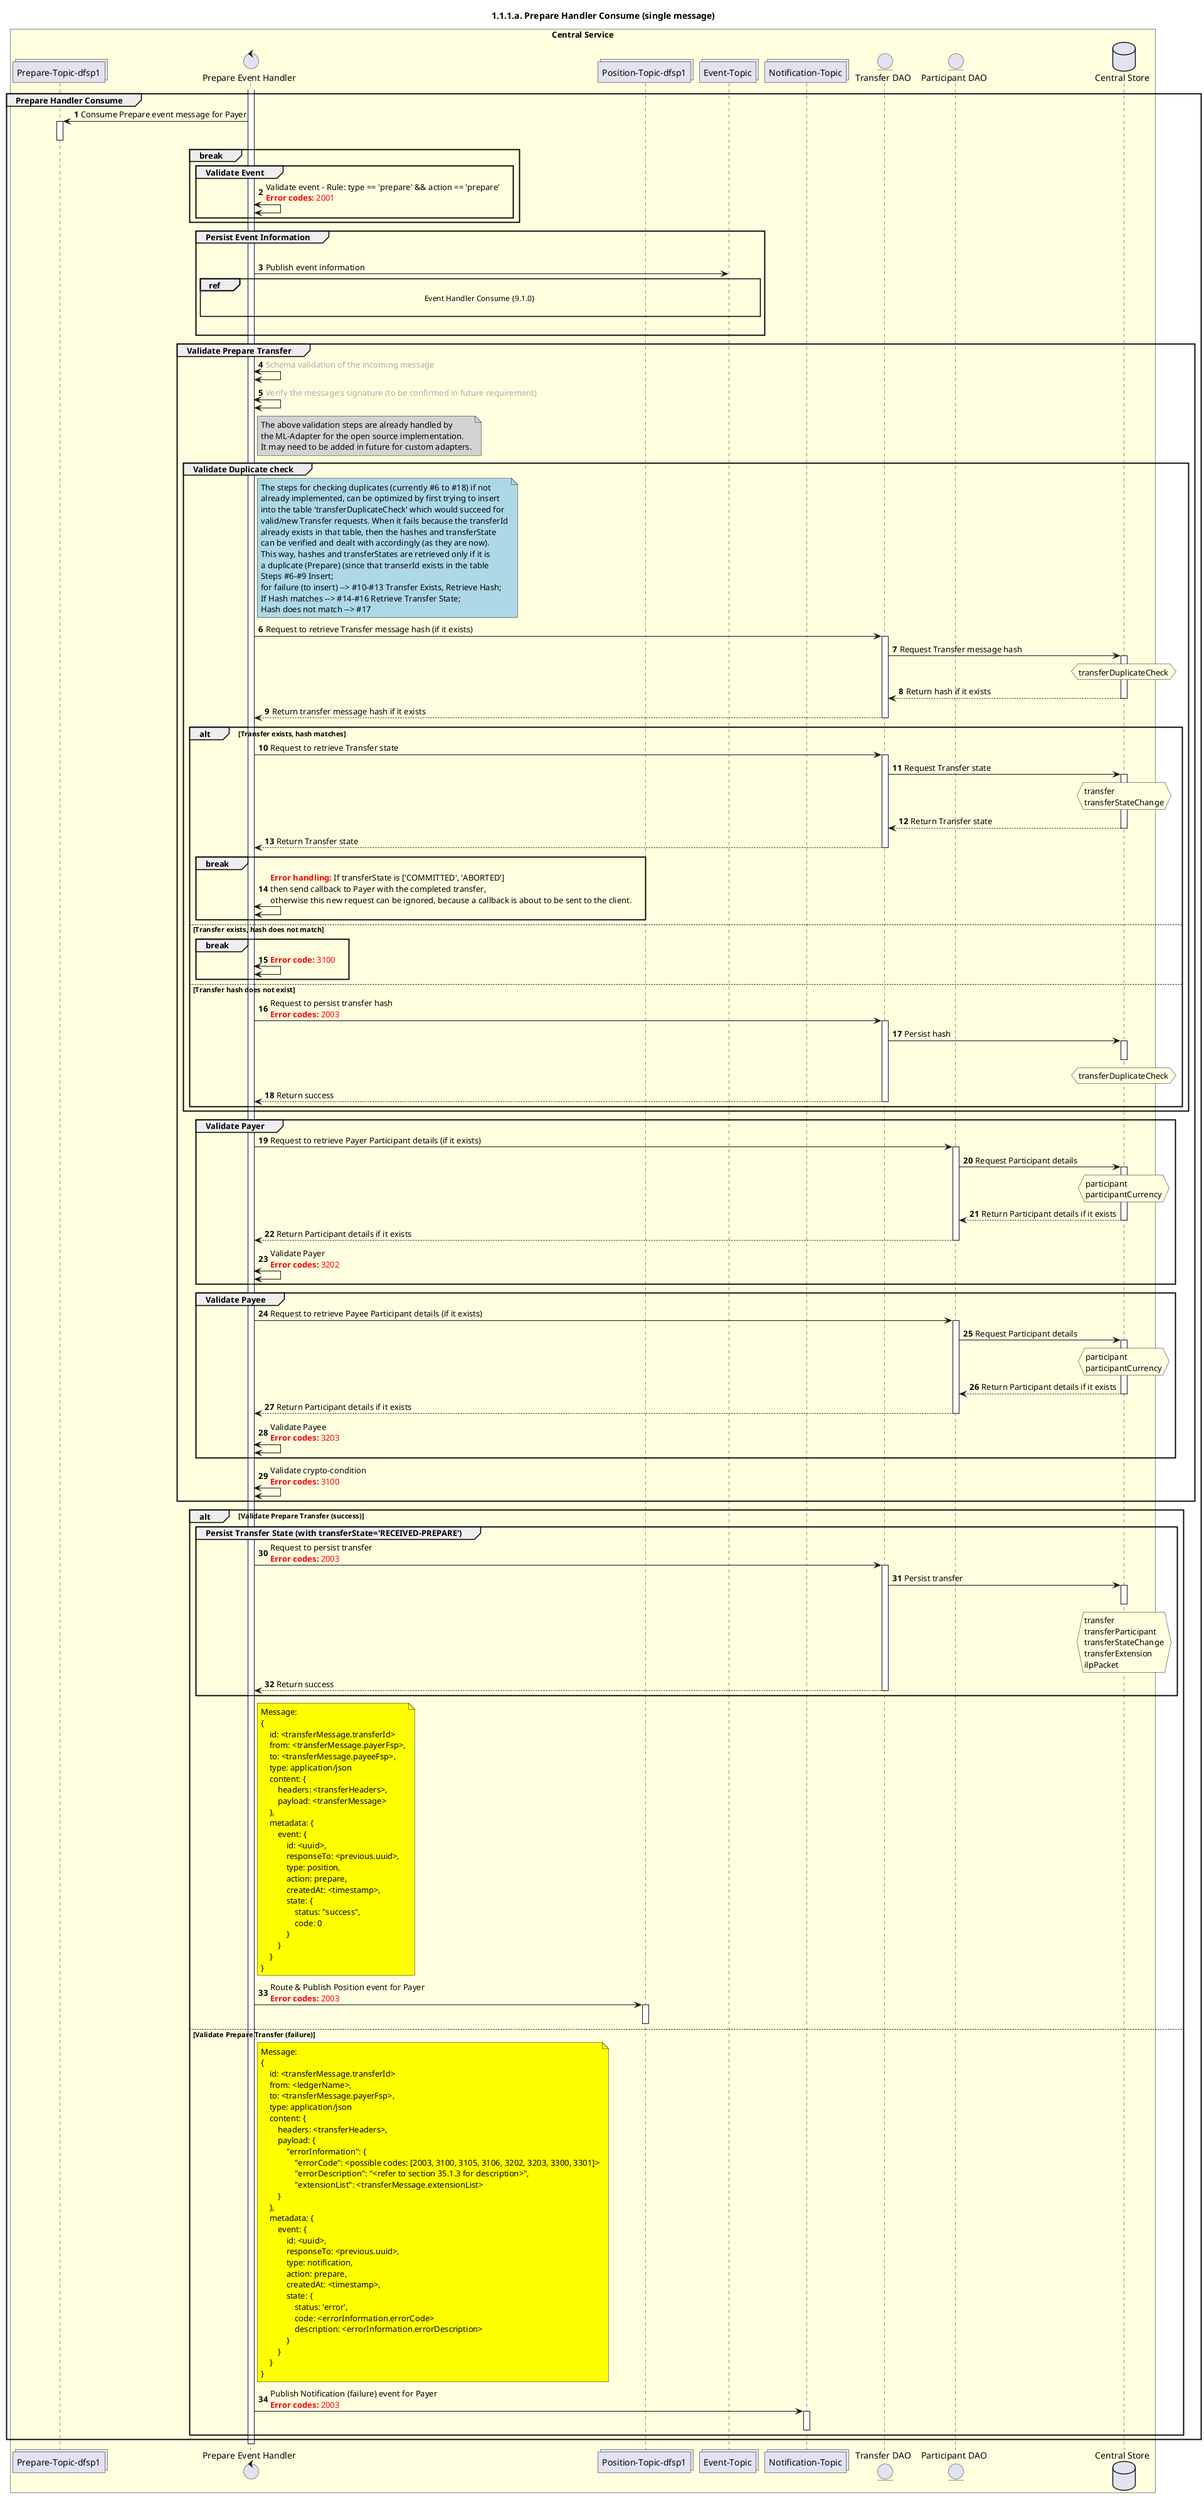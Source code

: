 @startuml
' declate title
title 1.1.1.a. Prepare Handler Consume (single message)

autonumber

' Actor Keys:
'   boundary - APIs/Interfaces, etc
'   collections - Kafka Topics
'   control - Kafka Consumers
'   entity - Database Access Objects
'   database - Database Persistance Store

' declare actors
collections "Prepare-Topic-dfsp1" as TOPIC_PREPARE_DFSP1
control "Prepare Event Handler" as PREP_HANDLER
collections "Position-Topic-dfsp1" as TOPIC_POSITION_DFSP1
collections "Event-Topic" as TOPIC_EVENTS
collections "Notification-Topic" as TOPIC_NOTIFICATIONS
entity "Transfer DAO" as TRANS_DAO
entity "Participant DAO" as PARTICIPANT_DAO
database "Central Store" as DB

box "Central Service" #LightYellow
    participant TOPIC_PREPARE_DFSP1
    participant PREP_HANDLER
    participant TOPIC_POSITION_DFSP1
    participant TOPIC_EVENTS
    participant TOPIC_NOTIFICATIONS
    participant TRANS_DAO
    participant PARTICIPANT_DAO
    participant DB
end box

' start flow
activate PREP_HANDLER
group Prepare Handler Consume
    TOPIC_PREPARE_DFSP1 <- PREP_HANDLER: Consume Prepare event message for Payer
    activate TOPIC_PREPARE_DFSP1
    deactivate TOPIC_PREPARE_DFSP1

    break
        group Validate Event
            PREP_HANDLER <-> PREP_HANDLER: Validate event - Rule: type == 'prepare' && action == 'prepare'\n<color #FF0000><b>Error codes:</b> 2001</color>
        end
    end

    group Persist Event Information
        |||
        PREP_HANDLER -> TOPIC_EVENTS: Publish event information
        ref over PREP_HANDLER, TOPIC_EVENTS :  Event Handler Consume {9.1.0} \n
        |||
    end

    group Validate Prepare Transfer
        PREP_HANDLER <-> PREP_HANDLER: <color #AAA>Schema validation of the incoming message</color>
        PREP_HANDLER <-> PREP_HANDLER: <color #AAA>Verify the message's signature (to be confirmed in future requirement)</color>
        note right of PREP_HANDLER #lightgrey
            The above validation steps are already handled by
            the ML-Adapter for the open source implementation.
            It may need to be added in future for custom adapters.
        end note
        group Validate Duplicate check
            note right of PREP_HANDLER #lightblue
                The steps for checking duplicates (currently #6 to #18) if not
                already implemented, can be optimized by first trying to insert
                into the table 'transferDuplicateCheck' which would succeed for 
                valid/new Transfer requests. When it fails because the transferId
                already exists in that table, then the hashes and transferState
                can be verified and dealt with accordingly (as they are now).
                This way, hashes and transferStates are retrieved only if it is
                a duplicate (Prepare) (since that transerId exists in the table
                'transferDuplicateCheck' already).
                Steps #6-#9 Insert;
                for failure (to insert) --> #10-#13 Transfer Exists, Retrieve Hash;
                If Hash matches --> #14-#16 Retrieve Transfer State;
                Hash does not match --> #17 
            end note
            PREP_HANDLER -> TRANS_DAO: Request to retrieve Transfer message hash (if it exists)
            activate TRANS_DAO
            TRANS_DAO -> DB: Request Transfer message hash
            hnote over DB #lightyellow
                transferDuplicateCheck
            end note
            activate DB
            TRANS_DAO <-- DB: Return hash if it exists 
            deactivate DB
            TRANS_DAO --> PREP_HANDLER: Return transfer message hash if it exists
            deactivate TRANS_DAO
            alt Transfer exists, hash matches
                PREP_HANDLER -> TRANS_DAO: Request to retrieve Transfer state
                activate TRANS_DAO
                TRANS_DAO -> DB: Request Transfer state
                hnote over DB #lightyellow
                    transfer
                    transferStateChange
                end note
                activate DB
                TRANS_DAO <-- DB: Return Transfer state
                deactivate DB
                TRANS_DAO --> PREP_HANDLER: Return Transfer state
                deactivate TRANS_DAO
                break
                    PREP_HANDLER <-> PREP_HANDLER: <color #FF0000><b>Error handling:</b></color> If transferState is ['COMMITTED', 'ABORTED']\nthen send callback to Payer with the completed transfer,\notherwise this new request can be ignored, because a callback is about to be sent to the client.
                end
            else Transfer exists, hash does not match
                break
                    PREP_HANDLER <-> PREP_HANDLER: <color #FF0000><b>Error code:</b> 3100</color>
                end
            else Transfer hash does not exist
                PREP_HANDLER -> TRANS_DAO: Request to persist transfer hash\n<color #FF0000><b>Error codes:</b> 2003</color>
                activate TRANS_DAO
                TRANS_DAO -> DB: Persist hash
                hnote over DB #lightyellow
                    transferDuplicateCheck
                end note
                activate DB
                deactivate DB
                TRANS_DAO --> PREP_HANDLER: Return success
                deactivate TRANS_DAO 
            end
        end
        group Validate Payer
            PREP_HANDLER -> PARTICIPANT_DAO: Request to retrieve Payer Participant details (if it exists)
            activate PARTICIPANT_DAO
            PARTICIPANT_DAO -> DB: Request Participant details
            hnote over DB #lightyellow
                participant
                participantCurrency
            end note
            activate DB
            PARTICIPANT_DAO <-- DB: Return Participant details if it exists
            deactivate DB
            PARTICIPANT_DAO --> PREP_HANDLER: Return Participant details if it exists
            deactivate PARTICIPANT_DAO
            PREP_HANDLER <-> PREP_HANDLER: Validate Payer\n<color #FF0000><b>Error codes:</b> 3202</color>
        end
        group Validate Payee
            PREP_HANDLER -> PARTICIPANT_DAO: Request to retrieve Payee Participant details (if it exists)
            activate PARTICIPANT_DAO
            PARTICIPANT_DAO -> DB: Request Participant details
            hnote over DB #lightyellow
                participant
                participantCurrency
            end note
            activate DB
            PARTICIPANT_DAO <-- DB: Return Participant details if it exists
            deactivate DB
            PARTICIPANT_DAO --> PREP_HANDLER: Return Participant details if it exists
            deactivate PARTICIPANT_DAO
            PREP_HANDLER <-> PREP_HANDLER: Validate Payee\n<color #FF0000><b>Error codes:</b> 3203</color>
        end
        PREP_HANDLER <-> PREP_HANDLER: Validate crypto-condition\n<color #FF0000><b>Error codes:</b> 3100</color>
    end
    alt Validate Prepare Transfer (success)
        group Persist Transfer State (with transferState='RECEIVED-PREPARE')
            PREP_HANDLER -> TRANS_DAO: Request to persist transfer\n<color #FF0000><b>Error codes:</b> 2003</color>
            activate TRANS_DAO
            TRANS_DAO -> DB: Persist transfer
            hnote over DB #lightyellow
                transfer
                transferParticipant
                transferStateChange
                transferExtension
                ilpPacket
            end note
            activate DB
            deactivate DB
            TRANS_DAO --> PREP_HANDLER: Return success
            deactivate TRANS_DAO
        end

        note right of PREP_HANDLER #yellow
            Message:
            {
                id: <transferMessage.transferId>
                from: <transferMessage.payerFsp>,
                to: <transferMessage.payeeFsp>,
                type: application/json
                content: {
                    headers: <transferHeaders>,
                    payload: <transferMessage>
                },
                metadata: {
                    event: {
                        id: <uuid>,
                        responseTo: <previous.uuid>,
                        type: position,
                        action: prepare,
                        createdAt: <timestamp>,
                        state: {
                            status: "success",
                            code: 0
                        }
                    }
                }
            }
        end note
        PREP_HANDLER -> TOPIC_POSITION_DFSP1: Route & Publish Position event for Payer\n<color #FF0000><b>Error codes:</b> 2003</color>
        activate TOPIC_POSITION_DFSP1
        deactivate TOPIC_POSITION_DFSP1
    else Validate Prepare Transfer (failure)
        note right of PREP_HANDLER #yellow
            Message:
            {
                id: <transferMessage.transferId>
                from: <ledgerName>,
                to: <transferMessage.payerFsp>,
                type: application/json
                content: {
                    headers: <transferHeaders>,
                    payload: {
                        "errorInformation": {
                            "errorCode": <possible codes: [2003, 3100, 3105, 3106, 3202, 3203, 3300, 3301]>
                            "errorDescription": "<refer to section 35.1.3 for description>",
                            "extensionList": <transferMessage.extensionList>
                    }
                },
                metadata: {
                    event: {
                        id: <uuid>,
                        responseTo: <previous.uuid>,
                        type: notification,
                        action: prepare,
                        createdAt: <timestamp>,
                        state: {
                            status: 'error',
                            code: <errorInformation.errorCode>
                            description: <errorInformation.errorDescription>
                        }
                    }
                }
            }
        end note
        PREP_HANDLER -> TOPIC_NOTIFICATIONS: Publish Notification (failure) event for Payer\n<color #FF0000><b>Error codes:</b> 2003</color>
        activate TOPIC_NOTIFICATIONS
        deactivate TOPIC_NOTIFICATIONS
    end
end
deactivate PREP_HANDLER
@enduml
